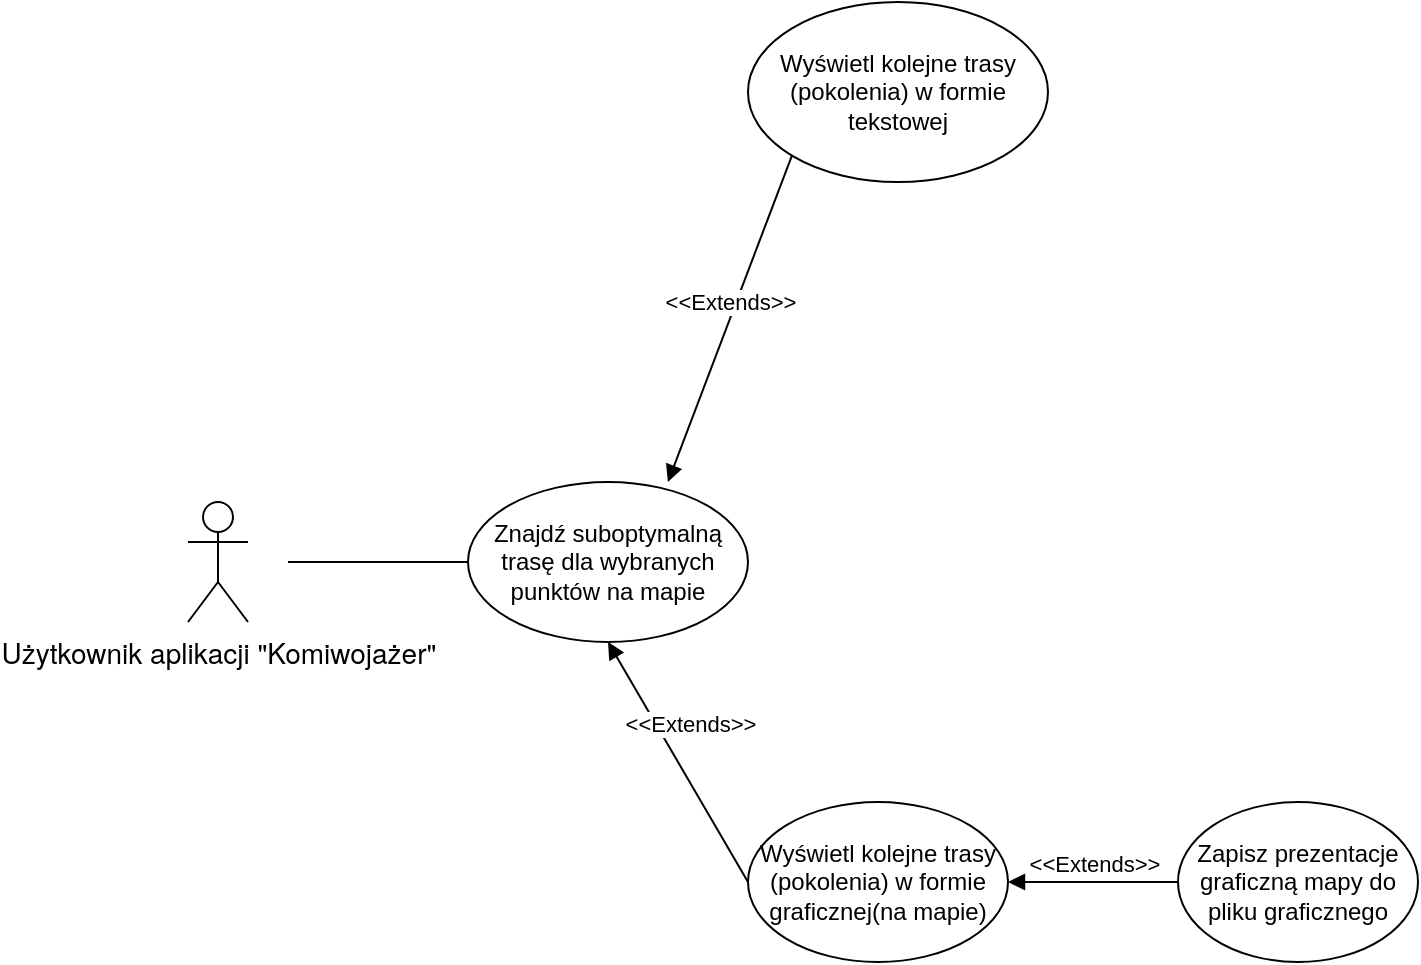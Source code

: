 <mxfile version="13.9.9" type="device"><diagram id="6IYgVCeNBA57MRazYUSq" name="Strona-1"><mxGraphModel dx="2255" dy="806" grid="1" gridSize="10" guides="1" tooltips="1" connect="1" arrows="1" fold="1" page="1" pageScale="1" pageWidth="1169" pageHeight="827" math="0" shadow="0"><root><mxCell id="0"/><mxCell id="1" parent="0"/><mxCell id="tgEorG8iYPCTrddeLO_E-2" value="&lt;span style=&quot;font-family: &amp;#34;helvetica neue&amp;#34; , &amp;#34;segoe ui&amp;#34; , &amp;#34;helvetica&amp;#34; , &amp;#34;arial&amp;#34; , sans-serif ; font-size: 14px ; background-color: rgb(255 , 255 , 255)&quot;&gt;Użytkownik aplikacji &quot;Komiwojażer&quot;&lt;br&gt;&lt;/span&gt;" style="shape=umlActor;verticalLabelPosition=bottom;verticalAlign=top;html=1;outlineConnect=0;align=center;" parent="1" vertex="1"><mxGeometry x="30" y="340" width="30" height="60" as="geometry"/></mxCell><mxCell id="YbNuPJgB6EZxegxbtdhj-5" value="Wyświetl kolejne trasy (pokolenia) w formie tekstowej" style="ellipse;whiteSpace=wrap;html=1;" parent="1" vertex="1"><mxGeometry x="310" y="90" width="150" height="90" as="geometry"/></mxCell><mxCell id="YbNuPJgB6EZxegxbtdhj-6" value="Znajdź suboptymalną trasę dla wybranych punktów na mapie" style="ellipse;whiteSpace=wrap;html=1;" parent="1" vertex="1"><mxGeometry x="170" y="330" width="140" height="80" as="geometry"/></mxCell><mxCell id="YbNuPJgB6EZxegxbtdhj-9" value="" style="endArrow=none;html=1;entryX=0;entryY=0.5;entryDx=0;entryDy=0;" parent="1" target="YbNuPJgB6EZxegxbtdhj-6" edge="1"><mxGeometry width="50" height="50" relative="1" as="geometry"><mxPoint x="80" y="370" as="sourcePoint"/><mxPoint x="430" y="410" as="targetPoint"/></mxGeometry></mxCell><mxCell id="YbNuPJgB6EZxegxbtdhj-12" value="Wyświetl kolejne trasy (pokolenia) w formie graficznej(na mapie)" style="ellipse;whiteSpace=wrap;html=1;" parent="1" vertex="1"><mxGeometry x="310" y="490" width="130" height="80" as="geometry"/></mxCell><mxCell id="Lvx2bazlzv5EVd6uoMXD-6" value="&amp;lt;&amp;lt;Extends&amp;gt;&amp;gt;" style="html=1;verticalAlign=bottom;endArrow=block;exitX=0;exitY=0.5;exitDx=0;exitDy=0;entryX=0.5;entryY=1;entryDx=0;entryDy=0;" parent="1" source="YbNuPJgB6EZxegxbtdhj-12" target="YbNuPJgB6EZxegxbtdhj-6" edge="1"><mxGeometry x="0.088" y="-9" width="80" relative="1" as="geometry"><mxPoint x="380" y="460" as="sourcePoint"/><mxPoint x="400" y="530" as="targetPoint"/><mxPoint x="1" as="offset"/></mxGeometry></mxCell><mxCell id="jzScf9vQkSLQy0R6S41u-6" value="&amp;lt;&amp;lt;Extends&amp;gt;&amp;gt;" style="html=1;verticalAlign=bottom;endArrow=block;exitX=0;exitY=1;exitDx=0;exitDy=0;entryX=0.714;entryY=0;entryDx=0;entryDy=0;entryPerimeter=0;" edge="1" parent="1" source="YbNuPJgB6EZxegxbtdhj-5" target="YbNuPJgB6EZxegxbtdhj-6"><mxGeometry width="80" relative="1" as="geometry"><mxPoint x="320" y="540" as="sourcePoint"/><mxPoint x="250" y="420" as="targetPoint"/></mxGeometry></mxCell><mxCell id="jzScf9vQkSLQy0R6S41u-7" value="Zapisz prezentacje graficzną mapy do pliku graficznego" style="ellipse;whiteSpace=wrap;html=1;" vertex="1" parent="1"><mxGeometry x="525" y="490" width="120" height="80" as="geometry"/></mxCell><mxCell id="jzScf9vQkSLQy0R6S41u-8" value="&amp;lt;&amp;lt;Extends&amp;gt;&amp;gt;" style="html=1;verticalAlign=bottom;endArrow=block;exitX=0;exitY=0.5;exitDx=0;exitDy=0;entryX=1;entryY=0.5;entryDx=0;entryDy=0;" edge="1" parent="1" source="jzScf9vQkSLQy0R6S41u-7" target="YbNuPJgB6EZxegxbtdhj-12"><mxGeometry width="80" relative="1" as="geometry"><mxPoint x="320" y="540" as="sourcePoint"/><mxPoint x="250" y="420" as="targetPoint"/></mxGeometry></mxCell></root></mxGraphModel></diagram></mxfile>